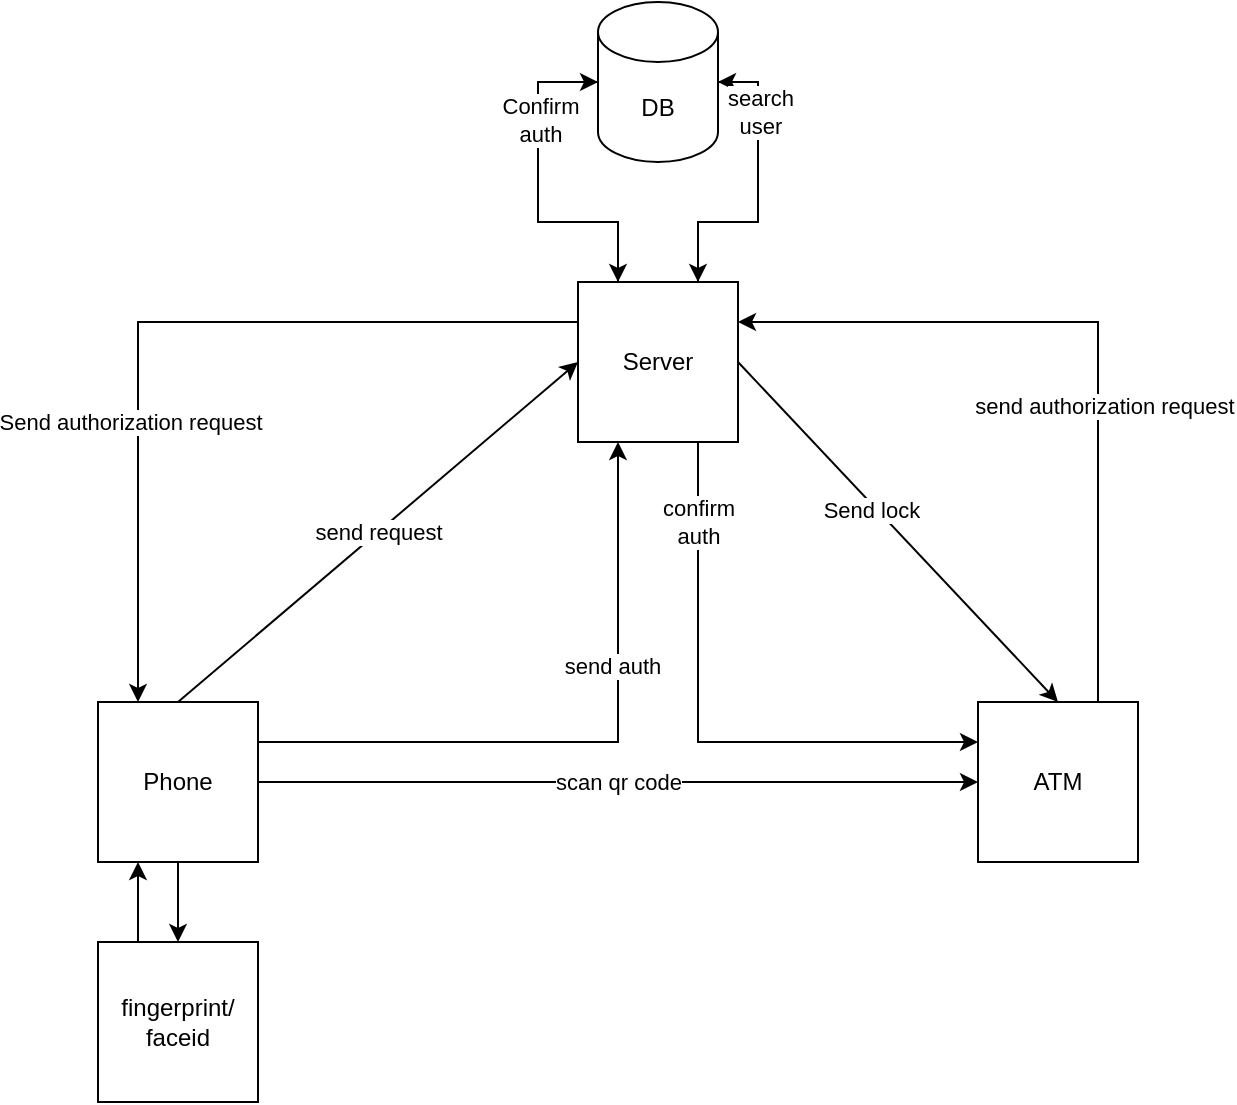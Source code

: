 <mxfile>
    <diagram id="uWkny7JycD4VX9qqfwj5" name="Page-1">
        <mxGraphModel dx="554" dy="521" grid="1" gridSize="10" guides="1" tooltips="1" connect="1" arrows="1" fold="1" page="1" pageScale="1" pageWidth="827" pageHeight="1169" math="0" shadow="0">
            <root>
                <mxCell id="0"/>
                <mxCell id="1" parent="0"/>
                <mxCell id="SIkGTzE_AseNoMPjrgei-18" style="edgeStyle=orthogonalEdgeStyle;rounded=0;orthogonalLoop=1;jettySize=auto;html=1;exitX=0.5;exitY=1;exitDx=0;exitDy=0;" parent="1" source="SIkGTzE_AseNoMPjrgei-1" target="SIkGTzE_AseNoMPjrgei-19" edge="1">
                    <mxGeometry relative="1" as="geometry">
                        <mxPoint x="150" y="760" as="targetPoint"/>
                    </mxGeometry>
                </mxCell>
                <mxCell id="SIkGTzE_AseNoMPjrgei-22" style="edgeStyle=orthogonalEdgeStyle;rounded=0;orthogonalLoop=1;jettySize=auto;html=1;exitX=1;exitY=0.25;exitDx=0;exitDy=0;entryX=0.25;entryY=1;entryDx=0;entryDy=0;" parent="1" source="SIkGTzE_AseNoMPjrgei-1" target="SIkGTzE_AseNoMPjrgei-2" edge="1">
                    <mxGeometry relative="1" as="geometry"/>
                </mxCell>
                <mxCell id="SIkGTzE_AseNoMPjrgei-23" value="send auth" style="edgeLabel;html=1;align=center;verticalAlign=middle;resizable=0;points=[];" parent="SIkGTzE_AseNoMPjrgei-22" vertex="1" connectable="0">
                    <mxGeometry x="0.321" y="3" relative="1" as="geometry">
                        <mxPoint as="offset"/>
                    </mxGeometry>
                </mxCell>
                <mxCell id="SIkGTzE_AseNoMPjrgei-1" value="Phone" style="whiteSpace=wrap;html=1;aspect=fixed;" parent="1" vertex="1">
                    <mxGeometry x="110" y="640" width="80" height="80" as="geometry"/>
                </mxCell>
                <mxCell id="SIkGTzE_AseNoMPjrgei-14" style="edgeStyle=orthogonalEdgeStyle;rounded=0;orthogonalLoop=1;jettySize=auto;html=1;exitX=0;exitY=0.25;exitDx=0;exitDy=0;entryX=0.25;entryY=0;entryDx=0;entryDy=0;" parent="1" source="SIkGTzE_AseNoMPjrgei-2" target="SIkGTzE_AseNoMPjrgei-1" edge="1">
                    <mxGeometry relative="1" as="geometry"/>
                </mxCell>
                <mxCell id="SIkGTzE_AseNoMPjrgei-17" value="Send authorization request" style="edgeLabel;html=1;align=center;verticalAlign=middle;resizable=0;points=[];" parent="SIkGTzE_AseNoMPjrgei-14" vertex="1" connectable="0">
                    <mxGeometry x="0.317" y="-4" relative="1" as="geometry">
                        <mxPoint as="offset"/>
                    </mxGeometry>
                </mxCell>
                <mxCell id="SIkGTzE_AseNoMPjrgei-24" style="edgeStyle=orthogonalEdgeStyle;rounded=0;orthogonalLoop=1;jettySize=auto;html=1;exitX=0.75;exitY=0;exitDx=0;exitDy=0;entryX=1;entryY=0.5;entryDx=0;entryDy=0;entryPerimeter=0;" parent="1" source="SIkGTzE_AseNoMPjrgei-2" target="SIkGTzE_AseNoMPjrgei-6" edge="1">
                    <mxGeometry relative="1" as="geometry"/>
                </mxCell>
                <mxCell id="SIkGTzE_AseNoMPjrgei-25" style="edgeStyle=orthogonalEdgeStyle;rounded=0;orthogonalLoop=1;jettySize=auto;html=1;exitX=0.25;exitY=0;exitDx=0;exitDy=0;entryX=0;entryY=0.5;entryDx=0;entryDy=0;entryPerimeter=0;" parent="1" source="SIkGTzE_AseNoMPjrgei-2" target="SIkGTzE_AseNoMPjrgei-6" edge="1">
                    <mxGeometry relative="1" as="geometry"/>
                </mxCell>
                <mxCell id="SIkGTzE_AseNoMPjrgei-30" style="edgeStyle=orthogonalEdgeStyle;rounded=0;orthogonalLoop=1;jettySize=auto;html=1;exitX=0.75;exitY=1;exitDx=0;exitDy=0;entryX=0;entryY=0.25;entryDx=0;entryDy=0;" parent="1" source="SIkGTzE_AseNoMPjrgei-2" target="SIkGTzE_AseNoMPjrgei-3" edge="1">
                    <mxGeometry relative="1" as="geometry"/>
                </mxCell>
                <mxCell id="SIkGTzE_AseNoMPjrgei-31" value="confirm&lt;br&gt;auth" style="edgeLabel;html=1;align=center;verticalAlign=middle;resizable=0;points=[];" parent="SIkGTzE_AseNoMPjrgei-30" vertex="1" connectable="0">
                    <mxGeometry x="-0.724" relative="1" as="geometry">
                        <mxPoint as="offset"/>
                    </mxGeometry>
                </mxCell>
                <mxCell id="SIkGTzE_AseNoMPjrgei-2" value="Server" style="whiteSpace=wrap;html=1;aspect=fixed;" parent="1" vertex="1">
                    <mxGeometry x="350" y="430" width="80" height="80" as="geometry"/>
                </mxCell>
                <mxCell id="SIkGTzE_AseNoMPjrgei-15" style="edgeStyle=orthogonalEdgeStyle;rounded=0;orthogonalLoop=1;jettySize=auto;html=1;exitX=0.75;exitY=0;exitDx=0;exitDy=0;entryX=1;entryY=0.25;entryDx=0;entryDy=0;" parent="1" source="SIkGTzE_AseNoMPjrgei-3" target="SIkGTzE_AseNoMPjrgei-2" edge="1">
                    <mxGeometry relative="1" as="geometry"/>
                </mxCell>
                <mxCell id="SIkGTzE_AseNoMPjrgei-16" value="send authorization request" style="edgeLabel;html=1;align=center;verticalAlign=middle;resizable=0;points=[];" parent="SIkGTzE_AseNoMPjrgei-15" vertex="1" connectable="0">
                    <mxGeometry x="-0.2" y="-3" relative="1" as="geometry">
                        <mxPoint as="offset"/>
                    </mxGeometry>
                </mxCell>
                <mxCell id="SIkGTzE_AseNoMPjrgei-3" value="ATM" style="whiteSpace=wrap;html=1;aspect=fixed;" parent="1" vertex="1">
                    <mxGeometry x="550" y="640" width="80" height="80" as="geometry"/>
                </mxCell>
                <mxCell id="SIkGTzE_AseNoMPjrgei-4" value="send request" style="endArrow=classic;html=1;rounded=0;exitX=0.5;exitY=0;exitDx=0;exitDy=0;entryX=0;entryY=0.5;entryDx=0;entryDy=0;" parent="1" source="SIkGTzE_AseNoMPjrgei-1" target="SIkGTzE_AseNoMPjrgei-2" edge="1">
                    <mxGeometry width="50" height="50" relative="1" as="geometry">
                        <mxPoint x="420" y="730" as="sourcePoint"/>
                        <mxPoint x="470" y="680" as="targetPoint"/>
                    </mxGeometry>
                </mxCell>
                <mxCell id="SIkGTzE_AseNoMPjrgei-5" value="" style="endArrow=classic;html=1;rounded=0;exitX=1;exitY=0.5;exitDx=0;exitDy=0;entryX=0.5;entryY=0;entryDx=0;entryDy=0;" parent="1" source="SIkGTzE_AseNoMPjrgei-2" target="SIkGTzE_AseNoMPjrgei-3" edge="1">
                    <mxGeometry width="50" height="50" relative="1" as="geometry">
                        <mxPoint x="420" y="730" as="sourcePoint"/>
                        <mxPoint x="470" y="680" as="targetPoint"/>
                    </mxGeometry>
                </mxCell>
                <mxCell id="SIkGTzE_AseNoMPjrgei-11" value="Send lock&amp;nbsp;" style="edgeLabel;html=1;align=center;verticalAlign=middle;resizable=0;points=[];" parent="SIkGTzE_AseNoMPjrgei-5" vertex="1" connectable="0">
                    <mxGeometry x="-0.139" y="-1" relative="1" as="geometry">
                        <mxPoint as="offset"/>
                    </mxGeometry>
                </mxCell>
                <mxCell id="SIkGTzE_AseNoMPjrgei-26" style="edgeStyle=orthogonalEdgeStyle;rounded=0;orthogonalLoop=1;jettySize=auto;html=1;exitX=0;exitY=0.5;exitDx=0;exitDy=0;exitPerimeter=0;entryX=0.25;entryY=0;entryDx=0;entryDy=0;" parent="1" source="SIkGTzE_AseNoMPjrgei-6" target="SIkGTzE_AseNoMPjrgei-2" edge="1">
                    <mxGeometry relative="1" as="geometry">
                        <Array as="points">
                            <mxPoint x="330" y="330"/>
                            <mxPoint x="330" y="400"/>
                            <mxPoint x="370" y="400"/>
                        </Array>
                    </mxGeometry>
                </mxCell>
                <mxCell id="SIkGTzE_AseNoMPjrgei-29" value="Confirm&lt;br&gt;auth" style="edgeLabel;html=1;align=center;verticalAlign=middle;resizable=0;points=[];" parent="SIkGTzE_AseNoMPjrgei-26" vertex="1" connectable="0">
                    <mxGeometry x="-0.423" y="1" relative="1" as="geometry">
                        <mxPoint as="offset"/>
                    </mxGeometry>
                </mxCell>
                <mxCell id="SIkGTzE_AseNoMPjrgei-27" style="edgeStyle=orthogonalEdgeStyle;rounded=0;orthogonalLoop=1;jettySize=auto;html=1;exitX=1;exitY=0.5;exitDx=0;exitDy=0;exitPerimeter=0;entryX=0.75;entryY=0;entryDx=0;entryDy=0;" parent="1" source="SIkGTzE_AseNoMPjrgei-6" target="SIkGTzE_AseNoMPjrgei-2" edge="1">
                    <mxGeometry relative="1" as="geometry"/>
                </mxCell>
                <mxCell id="SIkGTzE_AseNoMPjrgei-28" value="search&lt;br&gt;user" style="edgeLabel;html=1;align=center;verticalAlign=middle;resizable=0;points=[];" parent="SIkGTzE_AseNoMPjrgei-27" vertex="1" connectable="0">
                    <mxGeometry x="-0.533" y="1" relative="1" as="geometry">
                        <mxPoint as="offset"/>
                    </mxGeometry>
                </mxCell>
                <mxCell id="SIkGTzE_AseNoMPjrgei-6" value="DB" style="shape=cylinder3;whiteSpace=wrap;html=1;boundedLbl=1;backgroundOutline=1;size=15;" parent="1" vertex="1">
                    <mxGeometry x="360" y="290" width="60" height="80" as="geometry"/>
                </mxCell>
                <mxCell id="SIkGTzE_AseNoMPjrgei-9" value="scan qr code" style="endArrow=classic;html=1;rounded=0;exitX=1;exitY=0.5;exitDx=0;exitDy=0;entryX=0;entryY=0.5;entryDx=0;entryDy=0;" parent="1" source="SIkGTzE_AseNoMPjrgei-1" target="SIkGTzE_AseNoMPjrgei-3" edge="1">
                    <mxGeometry width="50" height="50" relative="1" as="geometry">
                        <mxPoint x="390" y="720" as="sourcePoint"/>
                        <mxPoint x="440" y="670" as="targetPoint"/>
                    </mxGeometry>
                </mxCell>
                <mxCell id="SIkGTzE_AseNoMPjrgei-21" style="edgeStyle=orthogonalEdgeStyle;rounded=0;orthogonalLoop=1;jettySize=auto;html=1;exitX=0.25;exitY=0;exitDx=0;exitDy=0;entryX=0.25;entryY=1;entryDx=0;entryDy=0;" parent="1" source="SIkGTzE_AseNoMPjrgei-19" target="SIkGTzE_AseNoMPjrgei-1" edge="1">
                    <mxGeometry relative="1" as="geometry"/>
                </mxCell>
                <mxCell id="SIkGTzE_AseNoMPjrgei-19" value="fingerprint/&lt;br&gt;faceid" style="whiteSpace=wrap;html=1;aspect=fixed;" parent="1" vertex="1">
                    <mxGeometry x="110" y="760" width="80" height="80" as="geometry"/>
                </mxCell>
            </root>
        </mxGraphModel>
    </diagram>
</mxfile>